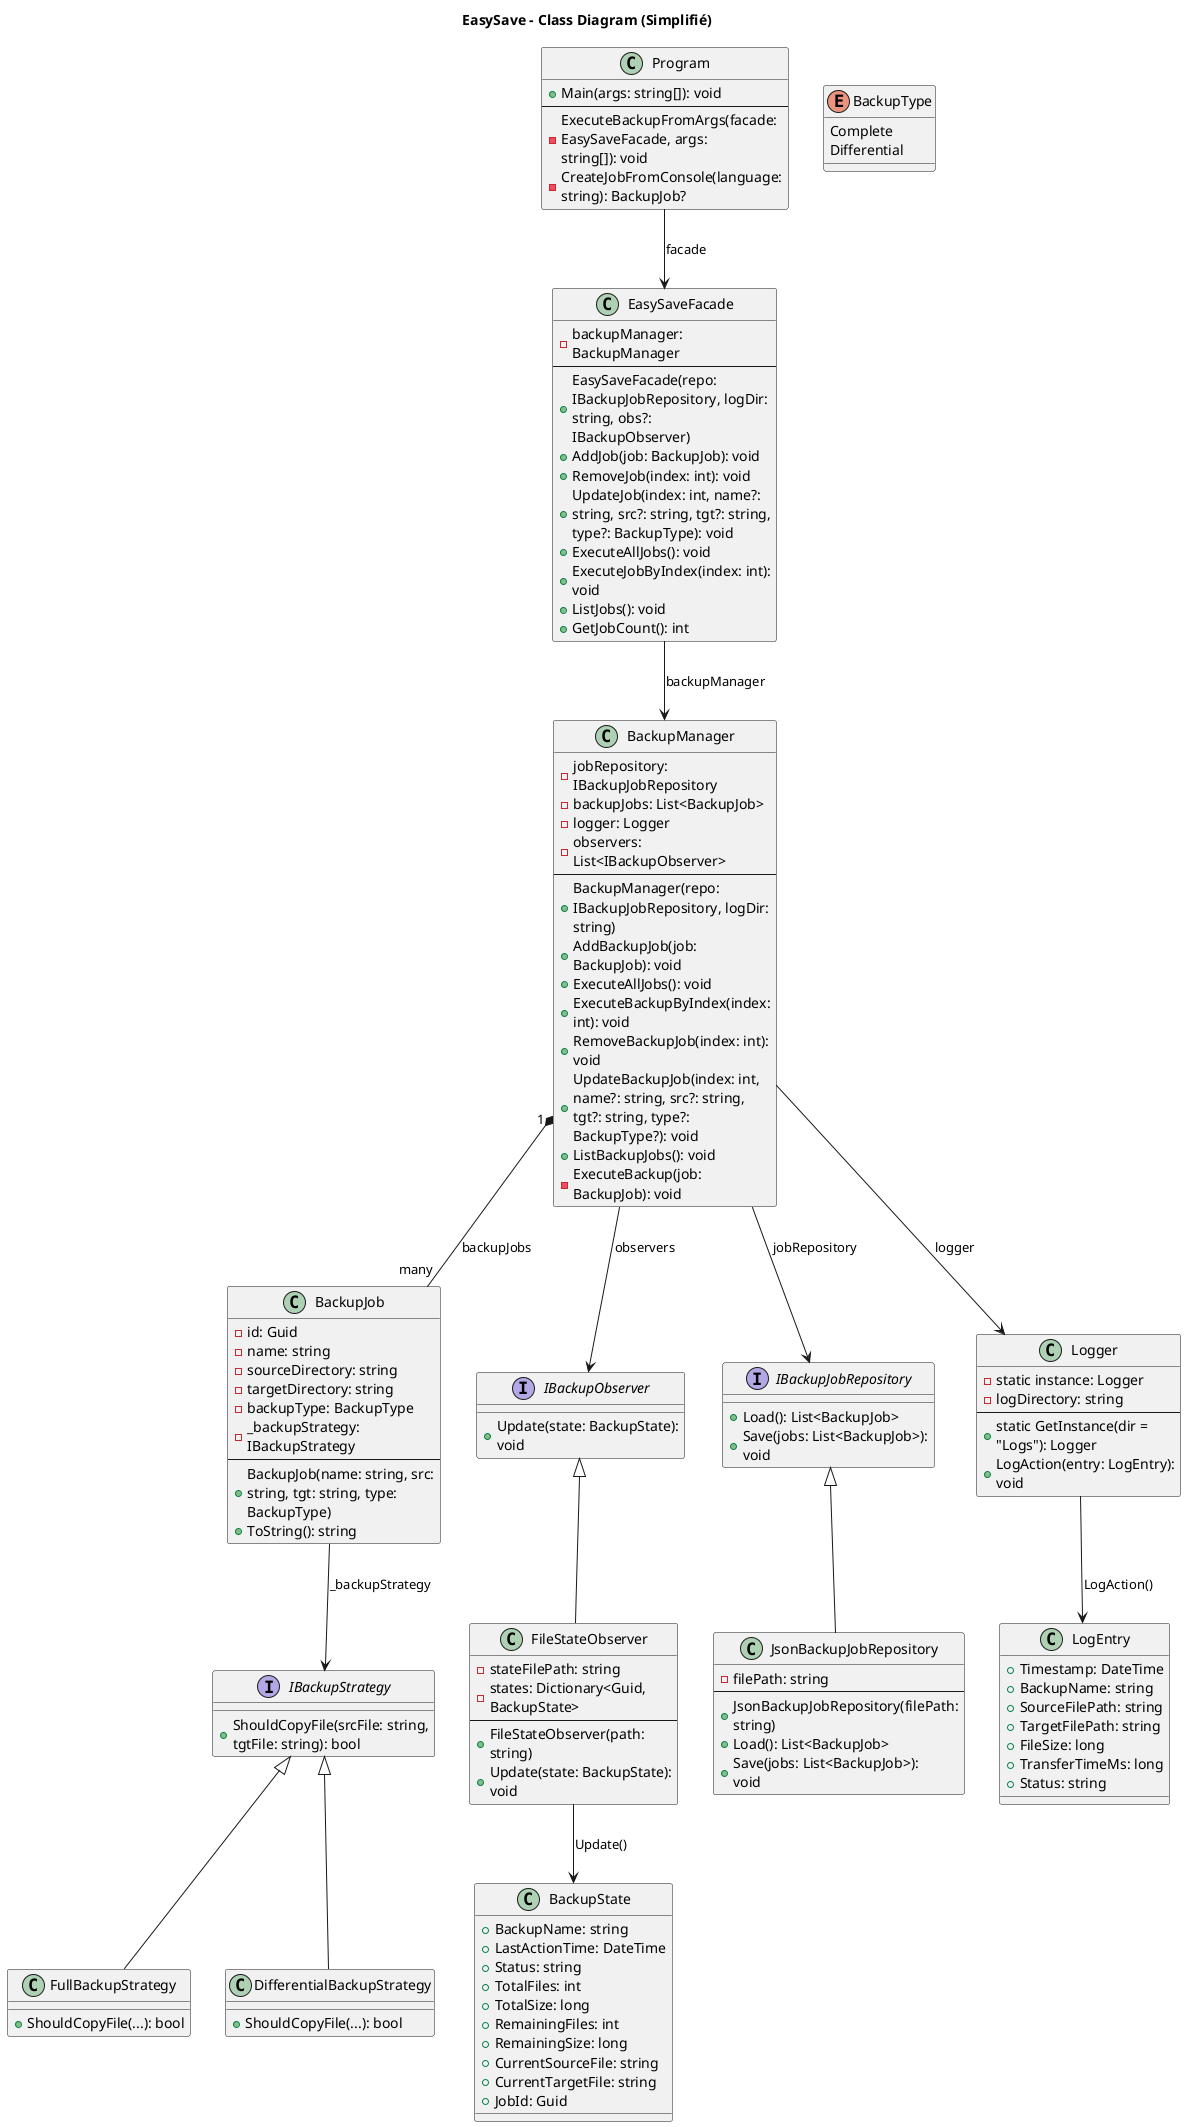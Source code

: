 @startuml
skinparam classAttributeIcon hide
skinparam classMethodIcon hide
skinparam wrapWidth 200
title EasySave - Class Diagram (Simplifié)

' On définit les classes sans trop d’attributs/méthodes pour la lisibilité.

'-----------------------
' Les Classes Principales
'-----------------------

class Program {
  + Main(args: string[]): void
  --
  - ExecuteBackupFromArgs(facade: EasySaveFacade, args: string[]): void
  - CreateJobFromConsole(language: string): BackupJob?
}

class EasySaveFacade {
  - backupManager: BackupManager
  --
  + EasySaveFacade(repo: IBackupJobRepository, logDir: string, obs?: IBackupObserver)
  + AddJob(job: BackupJob): void
  + RemoveJob(index: int): void
  + UpdateJob(index: int, name?: string, src?: string, tgt?: string, type?: BackupType): void
  + ExecuteAllJobs(): void
  + ExecuteJobByIndex(index: int): void
  + ListJobs(): void
  + GetJobCount(): int
}

class BackupManager {
  - jobRepository: IBackupJobRepository
  - backupJobs: List<BackupJob>
  - logger: Logger
  - observers: List<IBackupObserver>
  --
  + BackupManager(repo: IBackupJobRepository, logDir: string)
  + AddBackupJob(job: BackupJob): void
  + ExecuteAllJobs(): void
  + ExecuteBackupByIndex(index: int): void
  + RemoveBackupJob(index: int): void
  + UpdateBackupJob(index: int, name?: string, src?: string, tgt?: string, type?: BackupType?): void
  + ListBackupJobs(): void
  - ExecuteBackup(job: BackupJob): void
}

class BackupJob {
  - id: Guid
  - name: string
  - sourceDirectory: string
  - targetDirectory: string
  - backupType: BackupType
  - _backupStrategy: IBackupStrategy
  --
  + BackupJob(name: string, src: string, tgt: string, type: BackupType)
  + ToString(): string
}

enum BackupType {
  Complete
  Differential
}

interface IBackupStrategy {
  + ShouldCopyFile(srcFile: string, tgtFile: string): bool
}

class FullBackupStrategy {
  + ShouldCopyFile(...): bool
}

class DifferentialBackupStrategy {
  + ShouldCopyFile(...): bool
}

interface IBackupObserver {
  + Update(state: BackupState): void
}

class FileStateObserver {
  - stateFilePath: string
  - states: Dictionary<Guid, BackupState>
  --
  + FileStateObserver(path: string)
  + Update(state: BackupState): void
}

class BackupState {
  + BackupName: string
  + LastActionTime: DateTime
  + Status: string
  + TotalFiles: int
  + TotalSize: long
  + RemainingFiles: int
  + RemainingSize: long
  + CurrentSourceFile: string
  + CurrentTargetFile: string
  + JobId: Guid
}

interface IBackupJobRepository {
  + Load(): List<BackupJob>
  + Save(jobs: List<BackupJob>): void
}

class JsonBackupJobRepository {
  - filePath: string
  --
  + JsonBackupJobRepository(filePath: string)
  + Load(): List<BackupJob>
  + Save(jobs: List<BackupJob>): void
}

class Logger {
  - static instance: Logger
  - logDirectory: string
  --
  + static GetInstance(dir = "Logs"): Logger
  + LogAction(entry: LogEntry): void
}

class LogEntry {
  + Timestamp: DateTime
  + BackupName: string
  + SourceFilePath: string
  + TargetFilePath: string
  + FileSize: long
  + TransferTimeMs: long
  + Status: string
}

'-----------------------
' Relations
'-----------------------

Program --> EasySaveFacade : "facade"

EasySaveFacade --> BackupManager : "backupManager"

BackupManager --> IBackupJobRepository : "jobRepository"
BackupManager --> Logger : "logger"
BackupManager "1" *-- "many" BackupJob : "backupJobs"
BackupManager --> IBackupObserver : "observers"

BackupJob --> IBackupStrategy : "_backupStrategy"

IBackupStrategy <|-- FullBackupStrategy
IBackupStrategy <|-- DifferentialBackupStrategy

IBackupObserver <|-- FileStateObserver

IBackupJobRepository <|-- JsonBackupJobRepository

Logger --> LogEntry : "LogAction()"
FileStateObserver --> BackupState : "Update()"

@enduml
